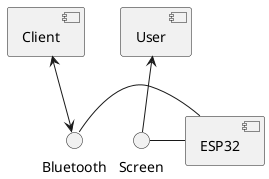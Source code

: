 @startuml
[Client]
[ESP32]
[User]

() "Bluetooth"
() "Screen"

Bluetooth - ESP32
Screen - ESP32

Client <--> Bluetooth
User <-- Screen
@enduml